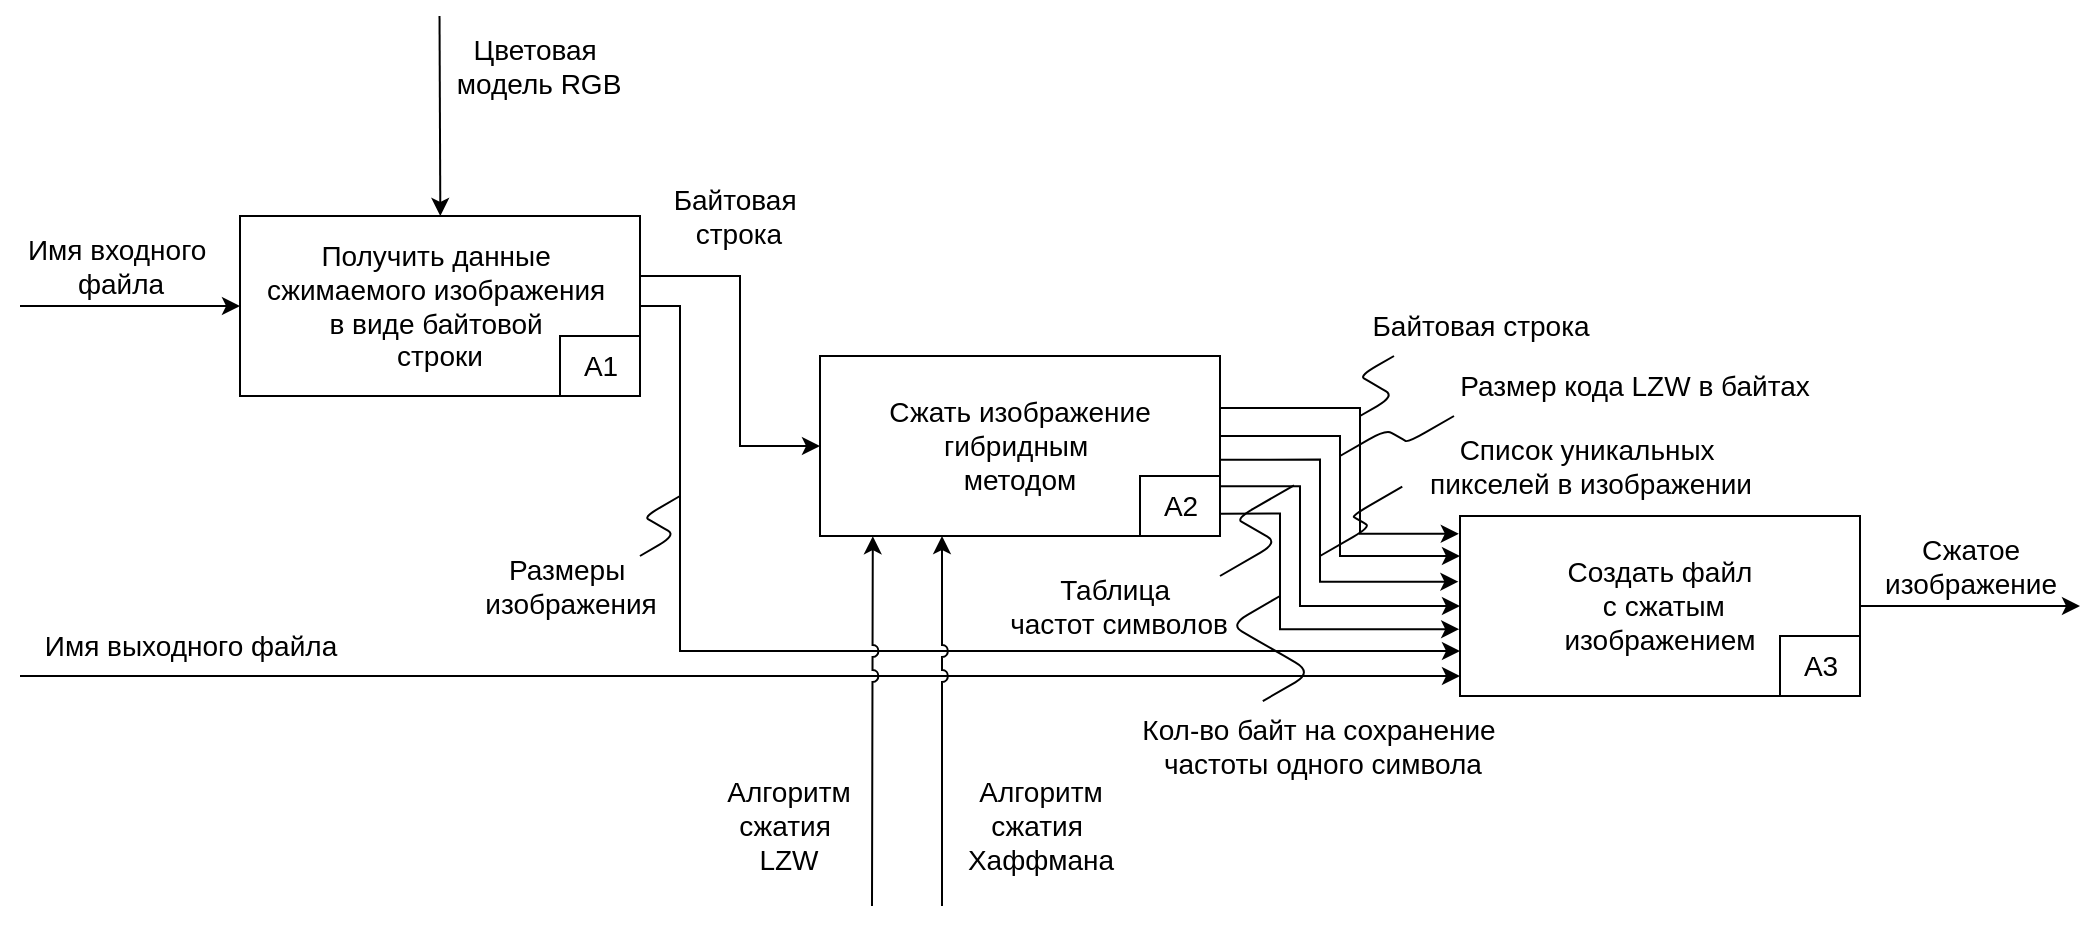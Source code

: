 <mxfile>
    <diagram id="ZWdekoGJzTY7XvXSQLcq" name="Страница 1">
        <mxGraphModel dx="764" dy="591" grid="1" gridSize="10" guides="1" tooltips="1" connect="1" arrows="1" fold="1" page="1" pageScale="1" pageWidth="827" pageHeight="1169" math="0" shadow="0">
            <root>
                <mxCell id="0"/>
                <mxCell id="1" parent="0"/>
                <mxCell id="2" style="edgeStyle=none;html=1;fontSize=14;entryX=0;entryY=0.5;entryDx=0;entryDy=0;jumpStyle=arc;" parent="1" target="9" edge="1">
                    <mxGeometry relative="1" as="geometry">
                        <mxPoint x="140" y="158" as="targetPoint"/>
                        <mxPoint x="30" y="180" as="sourcePoint"/>
                    </mxGeometry>
                </mxCell>
                <mxCell id="7" style="edgeStyle=none;html=1;fontSize=14;exitX=1;exitY=0.5;exitDx=0;exitDy=0;" parent="1" source="27" edge="1">
                    <mxGeometry relative="1" as="geometry">
                        <mxPoint x="1060" y="330" as="targetPoint"/>
                        <mxPoint x="1010" y="345.9" as="sourcePoint"/>
                    </mxGeometry>
                </mxCell>
                <mxCell id="18" style="edgeStyle=orthogonalEdgeStyle;rounded=0;html=1;exitX=1;exitY=0.25;exitDx=0;exitDy=0;entryX=0;entryY=0.5;entryDx=0;entryDy=0;" parent="1" source="9" target="20" edge="1">
                    <mxGeometry relative="1" as="geometry">
                        <mxPoint x="404" y="250" as="targetPoint"/>
                        <Array as="points">
                            <mxPoint x="340" y="165"/>
                            <mxPoint x="390" y="165"/>
                            <mxPoint x="390" y="250"/>
                        </Array>
                    </mxGeometry>
                </mxCell>
                <mxCell id="9" value="&lt;span style=&quot;scrollbar-color: light-dark(#e2e2e2, #4b4b4b)&lt;br/&gt;&#x9;&#x9;&#x9;&#x9;&#x9;light-dark(#fbfbfb, var(--dark-panel-color)); font-size: 14px;&quot;&gt;&lt;font style=&quot;color: rgb(0, 0, 0);&quot;&gt;Получить данные&amp;nbsp;&lt;/font&gt;&lt;/span&gt;&lt;div style=&quot;scrollbar-color: light-dark(#e2e2e2, #4b4b4b)&lt;br/&gt;&#x9;&#x9;&#x9;&#x9;&#x9;light-dark(#fbfbfb, var(--dark-panel-color));&quot;&gt;&lt;font&gt;&lt;span style=&quot;scrollbar-color: light-dark(#e2e2e2, #4b4b4b)&lt;br/&gt;&#x9;&#x9;&#x9;&#x9;&#x9;light-dark(#fbfbfb, var(--dark-panel-color)); font-size: 14px;&quot;&gt;&lt;font style=&quot;color: rgb(0, 0, 0);&quot;&gt;сжимаемого&amp;nbsp;&lt;/font&gt;&lt;/span&gt;&lt;span style=&quot;color: light-dark(rgb(0, 0, 0), rgb(237, 237, 237)); font-size: 14px; background-color: transparent;&quot;&gt;изображения&amp;nbsp;&lt;/span&gt;&lt;/font&gt;&lt;/div&gt;&lt;div style=&quot;scrollbar-color: light-dark(#e2e2e2, #4b4b4b)&lt;br/&gt;&#x9;&#x9;&#x9;&#x9;&#x9;light-dark(#fbfbfb, var(--dark-panel-color));&quot;&gt;&lt;font&gt;&lt;span style=&quot;color: light-dark(rgb(0, 0, 0), rgb(237, 237, 237)); font-size: 14px; background-color: transparent;&quot;&gt;в виде&amp;nbsp;&lt;/span&gt;&lt;span style=&quot;background-color: transparent; scrollbar-color: light-dark(#e2e2e2, #4b4b4b)&lt;br/&gt;&#x9;&#x9;&#x9;&#x9;&#x9;light-dark(#fbfbfb, var(--dark-panel-color)); font-size: 14px;&quot;&gt;&lt;font style=&quot;color: rgb(0, 0, 0);&quot;&gt;байтовой&amp;nbsp;&lt;/font&gt;&lt;/span&gt;&lt;/font&gt;&lt;/div&gt;&lt;div style=&quot;scrollbar-color: light-dark(#e2e2e2, #4b4b4b)&lt;br/&gt;&#x9;&#x9;&#x9;&#x9;&#x9;light-dark(#fbfbfb, var(--dark-panel-color));&quot;&gt;&lt;span style=&quot;background-color: transparent; font-size: 14px;&quot;&gt;&lt;font style=&quot;color: rgb(0, 0, 0);&quot;&gt;строки&lt;/font&gt;&lt;/span&gt;&lt;/div&gt;" style="rounded=0;whiteSpace=wrap;html=1;" parent="1" vertex="1">
                    <mxGeometry x="140" y="135" width="200" height="90" as="geometry"/>
                </mxCell>
                <mxCell id="10" value="&lt;span style=&quot;color: rgb(0, 0, 0);&quot;&gt;Имя входного&amp;nbsp;&lt;/span&gt;&lt;div&gt;&lt;span style=&quot;color: rgb(0, 0, 0);&quot;&gt;файла&lt;/span&gt;&lt;/div&gt;" style="text;html=1;align=center;verticalAlign=middle;resizable=0;points=[];autosize=1;strokeColor=none;fillColor=none;fontSize=14;" parent="1" vertex="1">
                    <mxGeometry x="20" y="135" width="120" height="50" as="geometry"/>
                </mxCell>
                <mxCell id="15" value="Сжатое &lt;br&gt;изображение" style="text;html=1;align=center;verticalAlign=middle;resizable=0;points=[];autosize=1;strokeColor=none;fillColor=none;fontSize=14;" parent="1" vertex="1">
                    <mxGeometry x="950" y="285" width="110" height="50" as="geometry"/>
                </mxCell>
                <mxCell id="17" value="A1" style="text;html=1;align=center;verticalAlign=middle;resizable=0;points=[];autosize=1;strokeColor=default;fillColor=none;fontSize=14;" parent="1" vertex="1">
                    <mxGeometry x="300" y="195" width="40" height="30" as="geometry"/>
                </mxCell>
                <mxCell id="19" value="&lt;font style=&quot;font-size: 14px;&quot;&gt;&lt;font style=&quot;color: rgb(0, 0, 0);&quot;&gt;Байтовая&lt;/font&gt;&amp;nbsp;&lt;/font&gt;&lt;div&gt;&lt;font style=&quot;font-size: 14px; color: rgb(0, 0, 0);&quot;&gt;строка&lt;/font&gt;&lt;/div&gt;" style="text;html=1;align=center;verticalAlign=middle;resizable=0;points=[];autosize=1;strokeColor=none;fillColor=none;" parent="1" vertex="1">
                    <mxGeometry x="344" y="109.91" width="90" height="50" as="geometry"/>
                </mxCell>
                <mxCell id="192" style="edgeStyle=orthogonalEdgeStyle;html=1;exitX=1.001;exitY=0.723;exitDx=0;exitDy=0;entryX=0;entryY=0.5;entryDx=0;entryDy=0;rounded=0;exitPerimeter=0;" parent="1" source="20" target="27" edge="1">
                    <mxGeometry relative="1" as="geometry">
                        <Array as="points">
                            <mxPoint x="670" y="270"/>
                            <mxPoint x="670" y="330"/>
                        </Array>
                    </mxGeometry>
                </mxCell>
                <mxCell id="20" value="&lt;span style=&quot;font-size: 14px; background-color: transparent;&quot;&gt;&lt;font style=&quot;color: rgb(0, 0, 0);&quot;&gt;Сжать изображение гибридным&amp;nbsp;&lt;/font&gt;&lt;/span&gt;&lt;div&gt;&lt;span style=&quot;font-size: 14px; background-color: transparent;&quot;&gt;&lt;font style=&quot;color: rgb(0, 0, 0);&quot;&gt;методом&lt;/font&gt;&lt;/span&gt;&lt;/div&gt;" style="rounded=0;whiteSpace=wrap;html=1;" parent="1" vertex="1">
                    <mxGeometry x="430" y="205" width="200" height="90" as="geometry"/>
                </mxCell>
                <mxCell id="21" value="A2" style="text;html=1;align=center;verticalAlign=middle;resizable=0;points=[];autosize=1;strokeColor=default;fillColor=none;fontSize=14;" parent="1" vertex="1">
                    <mxGeometry x="590" y="265" width="40" height="30" as="geometry"/>
                </mxCell>
                <mxCell id="44" style="edgeStyle=orthogonalEdgeStyle;rounded=0;jumpStyle=arc;html=1;" parent="1" edge="1">
                    <mxGeometry relative="1" as="geometry">
                        <mxPoint x="750" y="365" as="targetPoint"/>
                        <Array as="points">
                            <mxPoint x="200" y="365"/>
                            <mxPoint x="200" y="365"/>
                        </Array>
                        <mxPoint x="30" y="365" as="sourcePoint"/>
                    </mxGeometry>
                </mxCell>
                <mxCell id="27" value="&lt;span style=&quot;font-size: 14px;&quot;&gt;&lt;font style=&quot;color: rgb(0, 0, 0);&quot;&gt;Создать файл&lt;br&gt;&amp;nbsp;с сжатым &lt;/font&gt;&lt;br&gt;&lt;font style=&quot;color: rgb(0, 0, 0);&quot;&gt;изображением&lt;/font&gt;&lt;/span&gt;" style="rounded=0;whiteSpace=wrap;html=1;" parent="1" vertex="1">
                    <mxGeometry x="750" y="285" width="200" height="90" as="geometry"/>
                </mxCell>
                <mxCell id="30" value="A3" style="text;html=1;align=center;verticalAlign=middle;resizable=0;points=[];autosize=1;strokeColor=default;fillColor=none;fontSize=14;" parent="1" vertex="1">
                    <mxGeometry x="910" y="345" width="40" height="30" as="geometry"/>
                </mxCell>
                <mxCell id="41" value="Байтовая строка" style="text;html=1;align=center;verticalAlign=middle;resizable=0;points=[];autosize=1;strokeColor=none;fillColor=none;fontSize=14;" parent="1" vertex="1">
                    <mxGeometry x="690" y="175" width="140" height="30" as="geometry"/>
                </mxCell>
                <mxCell id="50" style="edgeStyle=orthogonalEdgeStyle;rounded=0;jumpStyle=arc;html=1;exitX=1.001;exitY=0.289;exitDx=0;exitDy=0;entryX=-0.003;entryY=0.099;entryDx=0;entryDy=0;entryPerimeter=0;startArrow=none;startFill=0;exitPerimeter=0;" parent="1" source="20" target="27" edge="1">
                    <mxGeometry relative="1" as="geometry">
                        <mxPoint x="680" y="308" as="sourcePoint"/>
                        <Array as="points">
                            <mxPoint x="700" y="231"/>
                            <mxPoint x="700" y="294"/>
                        </Array>
                        <mxPoint x="760" y="295" as="targetPoint"/>
                    </mxGeometry>
                </mxCell>
                <mxCell id="129" style="edgeStyle=orthogonalEdgeStyle;html=1;rounded=0;curved=0;exitX=0.999;exitY=0.576;exitDx=0;exitDy=0;exitPerimeter=0;entryX=-0.004;entryY=0.365;entryDx=0;entryDy=0;entryPerimeter=0;" parent="1" source="20" target="27" edge="1">
                    <mxGeometry relative="1" as="geometry">
                        <mxPoint x="750" y="330" as="targetPoint"/>
                        <mxPoint x="630" y="255" as="sourcePoint"/>
                        <Array as="points">
                            <mxPoint x="680" y="257"/>
                            <mxPoint x="680" y="318"/>
                        </Array>
                    </mxGeometry>
                </mxCell>
                <mxCell id="49" value="&lt;font style=&quot;color: rgb(0, 0, 0);&quot;&gt;Таблица&amp;nbsp;&lt;/font&gt;&lt;div&gt;&lt;font&gt;&lt;font style=&quot;color: rgb(0, 0, 0);&quot;&gt;частот&amp;nbsp;&lt;/font&gt;&lt;span style=&quot;background-color: transparent;&quot;&gt;&lt;font style=&quot;color: rgb(0, 0, 0);&quot;&gt;символов&lt;/font&gt;&lt;/span&gt;&lt;/font&gt;&lt;/div&gt;" style="text;html=1;align=center;verticalAlign=middle;resizable=0;points=[];autosize=1;strokeColor=none;fillColor=none;fontSize=14;" parent="1" vertex="1">
                    <mxGeometry x="514" y="305" width="130" height="50" as="geometry"/>
                </mxCell>
                <mxCell id="105" value="&lt;span style=&quot;color: rgb(0, 0, 0);&quot;&gt;Имя выходного файла&lt;/span&gt;" style="text;html=1;align=center;verticalAlign=middle;resizable=0;points=[];autosize=1;strokeColor=none;fillColor=none;fontSize=14;" parent="1" vertex="1">
                    <mxGeometry x="30" y="335" width="170" height="30" as="geometry"/>
                </mxCell>
                <mxCell id="108" value="&lt;font style=&quot;color: rgb(0, 0, 0);&quot;&gt;Размер&amp;nbsp;&lt;/font&gt;&lt;span style=&quot;background-color: transparent;&quot;&gt;&lt;font style=&quot;color: rgb(0, 0, 0);&quot;&gt;кода&lt;/font&gt; &lt;font style=&quot;color: rgb(0, 0, 0);&quot;&gt;LZW&amp;nbsp;&lt;/font&gt;&lt;/span&gt;&lt;span style=&quot;background-color: transparent;&quot;&gt;&lt;font style=&quot;color: rgb(0, 0, 0);&quot;&gt;в байтах&lt;/font&gt;&lt;/span&gt;" style="text;html=1;align=center;verticalAlign=middle;resizable=0;points=[];autosize=1;strokeColor=none;fillColor=none;fontSize=14;" parent="1" vertex="1">
                    <mxGeometry x="737" y="205" width="200" height="30" as="geometry"/>
                </mxCell>
                <mxCell id="110" style="edgeStyle=orthogonalEdgeStyle;rounded=0;jumpStyle=arc;html=1;" parent="1" edge="1">
                    <mxGeometry relative="1" as="geometry">
                        <mxPoint x="750" y="305" as="targetPoint"/>
                        <Array as="points">
                            <mxPoint x="690" y="245"/>
                            <mxPoint x="690" y="305"/>
                            <mxPoint x="750" y="305"/>
                        </Array>
                        <mxPoint x="630" y="245" as="sourcePoint"/>
                    </mxGeometry>
                </mxCell>
                <mxCell id="130" value="&lt;font style=&quot;color: rgb(0, 0, 0);&quot;&gt;Список уникальных&amp;nbsp;&lt;/font&gt;&lt;div&gt;&lt;font&gt;&lt;span style=&quot;background-color: transparent;&quot;&gt;&lt;font style=&quot;color: rgb(0, 0, 0);&quot;&gt;пикселей&amp;nbsp;&lt;/font&gt;&lt;/span&gt;&lt;span style=&quot;color: light-dark(rgb(0, 0, 0), rgb(237, 237, 237)); background-color: transparent;&quot;&gt;в&amp;nbsp;&lt;/span&gt;&lt;span style=&quot;color: light-dark(rgb(0, 0, 0), rgb(237, 237, 237)); background-color: transparent;&quot;&gt;изображении&lt;/span&gt;&lt;/font&gt;&lt;/div&gt;" style="text;html=1;align=center;verticalAlign=middle;resizable=0;points=[];autosize=1;strokeColor=none;fillColor=none;fontSize=14;" parent="1" vertex="1">
                    <mxGeometry x="720" y="235.0" width="190" height="50" as="geometry"/>
                </mxCell>
                <mxCell id="189" value="" style="edgeStyle=isometricEdgeStyle;endArrow=none;html=1;" parent="1" edge="1">
                    <mxGeometry width="50" height="100" relative="1" as="geometry">
                        <mxPoint x="700" y="235" as="sourcePoint"/>
                        <mxPoint x="717" y="205" as="targetPoint"/>
                    </mxGeometry>
                </mxCell>
                <mxCell id="191" value="&lt;font style=&quot;color: rgb(0, 0, 0);&quot;&gt;Кол-во байт на сохранение&lt;/font&gt;&lt;div&gt;&lt;font style=&quot;color: rgb(0, 0, 0);&quot;&gt;&amp;nbsp;частоты одного символа&lt;/font&gt;&lt;/div&gt;" style="text;html=1;align=center;verticalAlign=middle;resizable=0;points=[];autosize=1;strokeColor=none;fillColor=none;fontSize=14;" parent="1" vertex="1">
                    <mxGeometry x="579" y="375" width="200" height="50" as="geometry"/>
                </mxCell>
                <mxCell id="193" style="edgeStyle=orthogonalEdgeStyle;html=1;rounded=0;exitX=1.002;exitY=0.876;exitDx=0;exitDy=0;exitPerimeter=0;entryX=-0.002;entryY=0.629;entryDx=0;entryDy=0;entryPerimeter=0;" parent="1" source="20" target="27" edge="1">
                    <mxGeometry relative="1" as="geometry">
                        <mxPoint x="630" y="275" as="sourcePoint"/>
                        <mxPoint x="750" y="365" as="targetPoint"/>
                        <Array as="points">
                            <mxPoint x="660" y="284"/>
                            <mxPoint x="660" y="342"/>
                        </Array>
                    </mxGeometry>
                </mxCell>
                <mxCell id="194" value="" style="edgeStyle=isometricEdgeStyle;endArrow=none;html=1;entryX=0.05;entryY=1;entryDx=0;entryDy=0;entryPerimeter=0;" parent="1" target="108" edge="1">
                    <mxGeometry width="50" height="100" relative="1" as="geometry">
                        <mxPoint x="690" y="255" as="sourcePoint"/>
                        <mxPoint x="720" y="245" as="targetPoint"/>
                    </mxGeometry>
                </mxCell>
                <mxCell id="197" value="" style="edgeStyle=isometricEdgeStyle;endArrow=none;html=1;entryX=0.006;entryY=0.707;entryDx=0;entryDy=0;entryPerimeter=0;" parent="1" target="130" edge="1">
                    <mxGeometry width="50" height="100" relative="1" as="geometry">
                        <mxPoint x="680" y="305" as="sourcePoint"/>
                        <mxPoint x="710" y="265" as="targetPoint"/>
                    </mxGeometry>
                </mxCell>
                <mxCell id="198" value="" style="edgeStyle=isometricEdgeStyle;endArrow=none;html=1;exitX=0.362;exitY=0.051;exitDx=0;exitDy=0;exitPerimeter=0;" parent="1" source="191" edge="1">
                    <mxGeometry width="50" height="100" relative="1" as="geometry">
                        <mxPoint x="660" y="455" as="sourcePoint"/>
                        <mxPoint x="660" y="325" as="targetPoint"/>
                    </mxGeometry>
                </mxCell>
                <mxCell id="202" style="edgeStyle=orthogonalEdgeStyle;html=1;exitX=1;exitY=0.5;exitDx=0;exitDy=0;entryX=0;entryY=0.75;entryDx=0;entryDy=0;rounded=0;curved=0;" parent="1" source="9" target="27" edge="1">
                    <mxGeometry relative="1" as="geometry">
                        <Array as="points">
                            <mxPoint x="360" y="180"/>
                            <mxPoint x="360" y="352"/>
                        </Array>
                    </mxGeometry>
                </mxCell>
                <mxCell id="204" value="&lt;span style=&quot;font-size: 14px;&quot;&gt;&lt;font style=&quot;color: rgb(0, 0, 0);&quot;&gt;Размеры&amp;nbsp;&lt;/font&gt;&lt;/span&gt;&lt;div&gt;&lt;span style=&quot;font-size: 14px;&quot;&gt;&lt;font style=&quot;color: rgb(0, 0, 0);&quot;&gt;изображения&lt;/font&gt;&lt;/span&gt;&lt;/div&gt;" style="text;html=1;align=center;verticalAlign=middle;resizable=0;points=[];autosize=1;strokeColor=none;fillColor=none;" parent="1" vertex="1">
                    <mxGeometry x="250" y="295" width="110" height="50" as="geometry"/>
                </mxCell>
                <mxCell id="207" value="" style="edgeStyle=isometricEdgeStyle;endArrow=none;html=1;" parent="1" edge="1">
                    <mxGeometry width="50" height="100" relative="1" as="geometry">
                        <mxPoint x="630" y="315" as="sourcePoint"/>
                        <mxPoint x="667" y="269.65" as="targetPoint"/>
                    </mxGeometry>
                </mxCell>
                <mxCell id="208" value="" style="edgeStyle=isometricEdgeStyle;endArrow=none;html=1;exitX=0.818;exitY=0.2;exitDx=0;exitDy=0;exitPerimeter=0;" parent="1" source="204" edge="1">
                    <mxGeometry width="50" height="100" relative="1" as="geometry">
                        <mxPoint x="305.8" y="310" as="sourcePoint"/>
                        <mxPoint x="360" y="275" as="targetPoint"/>
                    </mxGeometry>
                </mxCell>
                <mxCell id="233" style="edgeStyle=none;html=1;fontSize=14;entryX=0.352;entryY=0;entryDx=0;entryDy=0;entryPerimeter=0;" parent="1" edge="1">
                    <mxGeometry relative="1" as="geometry">
                        <mxPoint x="240.16" y="135" as="targetPoint"/>
                        <mxPoint x="239.76" y="35" as="sourcePoint"/>
                    </mxGeometry>
                </mxCell>
                <mxCell id="234" value="Цветовая&amp;nbsp;&lt;div&gt;&lt;font&gt;&lt;font style=&quot;color: rgb(0, 0, 0);&quot;&gt;модель&amp;nbsp;&lt;/font&gt;&lt;span style=&quot;background-color: transparent;&quot;&gt;&lt;font style=&quot;color: rgb(0, 0, 0);&quot;&gt;RGB&lt;/font&gt;&lt;/span&gt;&lt;/font&gt;&lt;/div&gt;" style="text;html=1;align=center;verticalAlign=middle;resizable=0;points=[];autosize=1;strokeColor=none;fillColor=none;fontSize=14;" parent="1" vertex="1">
                    <mxGeometry x="234" y="35" width="110" height="50" as="geometry"/>
                </mxCell>
                <mxCell id="235" style="edgeStyle=none;html=1;fontSize=14;endArrow=none;endFill=0;startArrow=classic;startFill=1;exitX=0.132;exitY=1.001;exitDx=0;exitDy=0;exitPerimeter=0;jumpStyle=arc;" edge="1" parent="1" source="20">
                    <mxGeometry relative="1" as="geometry">
                        <mxPoint x="456" y="480" as="targetPoint"/>
                        <mxPoint x="460" y="410" as="sourcePoint"/>
                    </mxGeometry>
                </mxCell>
                <mxCell id="236" style="edgeStyle=none;html=1;fontSize=14;startArrow=classic;startFill=1;endArrow=none;endFill=0;exitX=0.25;exitY=1;exitDx=0;exitDy=0;jumpStyle=arc;" edge="1" parent="1">
                    <mxGeometry relative="1" as="geometry">
                        <mxPoint x="491" y="480" as="targetPoint"/>
                        <mxPoint x="491" y="295" as="sourcePoint"/>
                    </mxGeometry>
                </mxCell>
                <mxCell id="237" value="Алгоритм &lt;br&gt;сжатия&amp;nbsp;&lt;div&gt;&lt;font style=&quot;color: rgb(0, 0, 0);&quot;&gt;LZW&lt;/font&gt;&lt;/div&gt;" style="text;html=1;align=center;verticalAlign=middle;resizable=0;points=[];autosize=1;strokeColor=none;fillColor=none;fontSize=14;" vertex="1" parent="1">
                    <mxGeometry x="369" y="410" width="90" height="60" as="geometry"/>
                </mxCell>
                <mxCell id="238" value="Алгоритм&lt;br&gt;сжатия&amp;nbsp;&lt;div&gt;&lt;font style=&quot;color: rgb(0, 0, 0);&quot;&gt;Хаффмана&lt;/font&gt;&lt;/div&gt;" style="text;html=1;align=center;verticalAlign=middle;resizable=0;points=[];autosize=1;strokeColor=none;fillColor=none;fontSize=14;" vertex="1" parent="1">
                    <mxGeometry x="490" y="410" width="100" height="60" as="geometry"/>
                </mxCell>
            </root>
        </mxGraphModel>
    </diagram>
</mxfile>